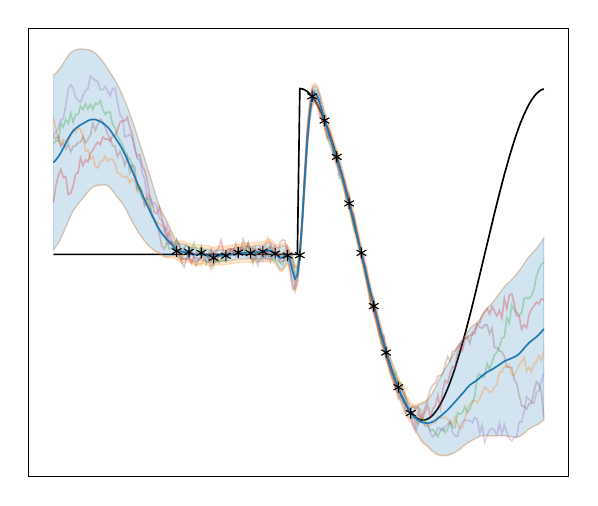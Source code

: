 % This file was created with tikzplotlib v0.10.1.
\begin{tikzpicture}

\definecolor{crimson2143940}{RGB}{214,39,40}
\definecolor{darkgray176}{RGB}{176,176,176}
\definecolor{darkorange25512714}{RGB}{255,127,14}
\definecolor{forestgreen4416044}{RGB}{44,160,44}
\definecolor{lightgray204}{RGB}{204,204,204}
\definecolor{mediumpurple148103189}{RGB}{148,103,189}
\definecolor{sienna1408675}{RGB}{140,86,75}
\definecolor{steelblue31119180}{RGB}{31,119,180}

\begin{axis}[
legend cell align={left},
legend style={
  fill opacity=0.8,
  draw opacity=1,
  text opacity=1,
  at={(0.03,0.03)},
  anchor=south west,
  draw=lightgray204
},
ticks=none,
tick align=outside,
tick pos=left,
%title={Heavi-Cosine},
x grid style={darkgray176},
xmin=-1.1, xmax=1.09,
xtick style={color=black},
y grid style={darkgray176},
ymin=-1.34, ymax=1.364,
ytick style={color=black}
]
\addplot [semithick, black]
table {%
-1 0
-0.01 0
0 1
0.01 0.998
0.02 0.992
0.03 0.982
0.04 0.969
0.05 0.951
0.06 0.93
0.07 0.905
0.08 0.876
0.09 0.844
0.1 0.809
0.11 0.771
0.12 0.729
0.13 0.685
0.15 0.588
0.17 0.482
0.19 0.368
0.21 0.249
0.25 -0
0.29 -0.249
0.31 -0.368
0.33 -0.482
0.35 -0.588
0.37 -0.685
0.38 -0.729
0.39 -0.771
0.4 -0.809
0.41 -0.844
0.42 -0.876
0.43 -0.905
0.44 -0.93
0.45 -0.951
0.46 -0.969
0.47 -0.982
0.48 -0.992
0.49 -0.998
0.5 -1
0.51 -0.998
0.52 -0.992
0.53 -0.982
0.54 -0.969
0.55 -0.951
0.56 -0.93
0.57 -0.905
0.58 -0.876
0.59 -0.844
0.6 -0.809
0.61 -0.771
0.62 -0.729
0.63 -0.685
0.65 -0.588
0.67 -0.482
0.69 -0.368
0.71 -0.249
0.75 0
0.79 0.249
0.81 0.368
0.83 0.482
0.85 0.588
0.87 0.685
0.88 0.729
0.89 0.771
0.9 0.809
0.91 0.844
0.92 0.876
0.93 0.905
0.94 0.93
0.95 0.951
0.96 0.969
0.97 0.982
0.98 0.992
0.99 0.998
};
% \addlegendentry{True Func.}
\path [draw=steelblue31119180, fill=steelblue31119180, opacity=0.2]
(axis cs:-1,1.08)
--(axis cs:-1,0.026)
--(axis cs:-0.99,0.047)
--(axis cs:-0.98,0.069)
--(axis cs:-0.97,0.097)
--(axis cs:-0.96,0.129)
--(axis cs:-0.95,0.164)
--(axis cs:-0.94,0.199)
--(axis cs:-0.93,0.233)
--(axis cs:-0.92,0.262)
--(axis cs:-0.91,0.285)
--(axis cs:-0.9,0.305)
--(axis cs:-0.89,0.323)
--(axis cs:-0.88,0.341)
--(axis cs:-0.87,0.359)
--(axis cs:-0.86,0.378)
--(axis cs:-0.85,0.394)
--(axis cs:-0.84,0.406)
--(axis cs:-0.83,0.413)
--(axis cs:-0.82,0.418)
--(axis cs:-0.81,0.419)
--(axis cs:-0.8,0.419)
--(axis cs:-0.79,0.42)
--(axis cs:-0.78,0.417)
--(axis cs:-0.77,0.404)
--(axis cs:-0.76,0.385)
--(axis cs:-0.75,0.364)
--(axis cs:-0.74,0.344)
--(axis cs:-0.73,0.327)
--(axis cs:-0.72,0.307)
--(axis cs:-0.71,0.283)
--(axis cs:-0.7,0.255)
--(axis cs:-0.69,0.226)
--(axis cs:-0.68,0.198)
--(axis cs:-0.67,0.172)
--(axis cs:-0.66,0.147)
--(axis cs:-0.65,0.124)
--(axis cs:-0.64,0.102)
--(axis cs:-0.63,0.082)
--(axis cs:-0.62,0.064)
--(axis cs:-0.61,0.049)
--(axis cs:-0.6,0.037)
--(axis cs:-0.59,0.026)
--(axis cs:-0.58,0.017)
--(axis cs:-0.57,0.008)
--(axis cs:-0.56,-0.001)
--(axis cs:-0.55,-0.01)
--(axis cs:-0.54,-0.013)
--(axis cs:-0.53,-0.011)
--(axis cs:-0.52,-0.009)
--(axis cs:-0.51,-0.008)
--(axis cs:-0.5,-0.013)
--(axis cs:-0.49,-0.023)
--(axis cs:-0.48,-0.031)
--(axis cs:-0.47,-0.031)
--(axis cs:-0.46,-0.025)
--(axis cs:-0.45,-0.024)
--(axis cs:-0.44,-0.034)
--(axis cs:-0.43,-0.043)
--(axis cs:-0.42,-0.044)
--(axis cs:-0.41,-0.037)
--(axis cs:-0.4,-0.033)
--(axis cs:-0.39,-0.037)
--(axis cs:-0.38,-0.044)
--(axis cs:-0.37,-0.048)
--(axis cs:-0.36,-0.046)
--(axis cs:-0.35,-0.042)
--(axis cs:-0.34,-0.043)
--(axis cs:-0.33,-0.044)
--(axis cs:-0.32,-0.044)
--(axis cs:-0.31,-0.041)
--(axis cs:-0.3,-0.038)
--(axis cs:-0.29,-0.036)
--(axis cs:-0.28,-0.035)
--(axis cs:-0.27,-0.033)
--(axis cs:-0.26,-0.03)
--(axis cs:-0.25,-0.028)
--(axis cs:-0.24,-0.028)
--(axis cs:-0.23,-0.027)
--(axis cs:-0.22,-0.027)
--(axis cs:-0.21,-0.026)
--(axis cs:-0.2,-0.026)
--(axis cs:-0.19,-0.027)
--(axis cs:-0.18,-0.028)
--(axis cs:-0.17,-0.027)
--(axis cs:-0.16,-0.026)
--(axis cs:-0.15,-0.026)
--(axis cs:-0.14,-0.028)
--(axis cs:-0.13,-0.029)
--(axis cs:-0.12,-0.028)
--(axis cs:-0.11,-0.027)
--(axis cs:-0.1,-0.039)
--(axis cs:-0.09,-0.067)
--(axis cs:-0.08,-0.091)
--(axis cs:-0.07,-0.09)
--(axis cs:-0.06,-0.064)
--(axis cs:-0.05,-0.043)
--(axis cs:-0.04,-0.085)
--(axis cs:-0.03,-0.171)
--(axis cs:-0.02,-0.221)
--(axis cs:-0.01,-0.176)
--(axis cs:8.941e-10,-0.039)
--(axis cs:0.01,0.154)
--(axis cs:0.02,0.388)
--(axis cs:0.03,0.616)
--(axis cs:0.04,0.796)
--(axis cs:0.05,0.9)
--(axis cs:0.06,0.929)
--(axis cs:0.07,0.907)
--(axis cs:0.08,0.867)
--(axis cs:0.09,0.822)
--(axis cs:0.1,0.775)
--(axis cs:0.11,0.725)
--(axis cs:0.12,0.676)
--(axis cs:0.13,0.631)
--(axis cs:0.14,0.589)
--(axis cs:0.15,0.544)
--(axis cs:0.16,0.496)
--(axis cs:0.17,0.444)
--(axis cs:0.18,0.39)
--(axis cs:0.19,0.335)
--(axis cs:0.2,0.278)
--(axis cs:0.21,0.219)
--(axis cs:0.22,0.157)
--(axis cs:0.23,0.095)
--(axis cs:0.24,0.033)
--(axis cs:0.25,-0.03)
--(axis cs:0.26,-0.096)
--(axis cs:0.27,-0.161)
--(axis cs:0.28,-0.223)
--(axis cs:0.29,-0.284)
--(axis cs:0.3,-0.344)
--(axis cs:0.31,-0.406)
--(axis cs:0.32,-0.466)
--(axis cs:0.33,-0.52)
--(axis cs:0.34,-0.568)
--(axis cs:0.35,-0.619)
--(axis cs:0.36,-0.674)
--(axis cs:0.37,-0.725)
--(axis cs:0.38,-0.768)
--(axis cs:0.39,-0.802)
--(axis cs:0.4,-0.836)
--(axis cs:0.41,-0.879)
--(axis cs:0.42,-0.922)
--(axis cs:0.43,-0.955)
--(axis cs:0.44,-0.977)
--(axis cs:0.45,-0.996)
--(axis cs:0.46,-1.023)
--(axis cs:0.47,-1.056)
--(axis cs:0.48,-1.087)
--(axis cs:0.49,-1.113)
--(axis cs:0.5,-1.132)
--(axis cs:0.51,-1.145)
--(axis cs:0.52,-1.158)
--(axis cs:0.53,-1.173)
--(axis cs:0.54,-1.187)
--(axis cs:0.55,-1.198)
--(axis cs:0.56,-1.206)
--(axis cs:0.57,-1.211)
--(axis cs:0.58,-1.213)
--(axis cs:0.59,-1.212)
--(axis cs:0.6,-1.21)
--(axis cs:0.61,-1.206)
--(axis cs:0.62,-1.2)
--(axis cs:0.63,-1.193)
--(axis cs:0.64,-1.184)
--(axis cs:0.65,-1.173)
--(axis cs:0.66,-1.16)
--(axis cs:0.67,-1.148)
--(axis cs:0.68,-1.137)
--(axis cs:0.69,-1.128)
--(axis cs:0.7,-1.12)
--(axis cs:0.71,-1.112)
--(axis cs:0.72,-1.104)
--(axis cs:0.73,-1.097)
--(axis cs:0.74,-1.093)
--(axis cs:0.75,-1.092)
--(axis cs:0.76,-1.092)
--(axis cs:0.77,-1.093)
--(axis cs:0.78,-1.094)
--(axis cs:0.79,-1.094)
--(axis cs:0.8,-1.093)
--(axis cs:0.81,-1.093)
--(axis cs:0.82,-1.093)
--(axis cs:0.83,-1.093)
--(axis cs:0.84,-1.095)
--(axis cs:0.85,-1.098)
--(axis cs:0.86,-1.1)
--(axis cs:0.87,-1.102)
--(axis cs:0.88,-1.102)
--(axis cs:0.89,-1.099)
--(axis cs:0.9,-1.09)
--(axis cs:0.91,-1.078)
--(axis cs:0.92,-1.065)
--(axis cs:0.93,-1.053)
--(axis cs:0.94,-1.044)
--(axis cs:0.95,-1.036)
--(axis cs:0.96,-1.029)
--(axis cs:0.97,-1.021)
--(axis cs:0.98,-1.01)
--(axis cs:0.99,-0.996)
--(axis cs:0.99,0.098)
--(axis cs:0.99,0.098)
--(axis cs:0.98,0.074)
--(axis cs:0.97,0.053)
--(axis cs:0.96,0.034)
--(axis cs:0.95,0.018)
--(axis cs:0.94,0.002)
--(axis cs:0.93,-0.014)
--(axis cs:0.92,-0.034)
--(axis cs:0.91,-0.056)
--(axis cs:0.9,-0.079)
--(axis cs:0.89,-0.1)
--(axis cs:0.88,-0.12)
--(axis cs:0.87,-0.136)
--(axis cs:0.86,-0.152)
--(axis cs:0.85,-0.167)
--(axis cs:0.84,-0.18)
--(axis cs:0.83,-0.196)
--(axis cs:0.82,-0.216)
--(axis cs:0.81,-0.237)
--(axis cs:0.8,-0.257)
--(axis cs:0.79,-0.276)
--(axis cs:0.78,-0.295)
--(axis cs:0.77,-0.311)
--(axis cs:0.76,-0.327)
--(axis cs:0.75,-0.347)
--(axis cs:0.74,-0.371)
--(axis cs:0.73,-0.393)
--(axis cs:0.72,-0.411)
--(axis cs:0.71,-0.423)
--(axis cs:0.7,-0.434)
--(axis cs:0.69,-0.449)
--(axis cs:0.68,-0.471)
--(axis cs:0.67,-0.495)
--(axis cs:0.66,-0.518)
--(axis cs:0.65,-0.54)
--(axis cs:0.64,-0.562)
--(axis cs:0.63,-0.586)
--(axis cs:0.62,-0.612)
--(axis cs:0.61,-0.638)
--(axis cs:0.6,-0.665)
--(axis cs:0.59,-0.691)
--(axis cs:0.58,-0.717)
--(axis cs:0.57,-0.745)
--(axis cs:0.56,-0.774)
--(axis cs:0.55,-0.803)
--(axis cs:0.54,-0.831)
--(axis cs:0.53,-0.857)
--(axis cs:0.52,-0.878)
--(axis cs:0.51,-0.89)
--(axis cs:0.5,-0.897)
--(axis cs:0.49,-0.904)
--(axis cs:0.48,-0.912)
--(axis cs:0.47,-0.919)
--(axis cs:0.46,-0.921)
--(axis cs:0.45,-0.914)
--(axis cs:0.44,-0.891)
--(axis cs:0.43,-0.86)
--(axis cs:0.42,-0.83)
--(axis cs:0.41,-0.803)
--(axis cs:0.4,-0.771)
--(axis cs:0.39,-0.729)
--(axis cs:0.38,-0.685)
--(axis cs:0.37,-0.642)
--(axis cs:0.36,-0.601)
--(axis cs:0.35,-0.555)
--(axis cs:0.34,-0.501)
--(axis cs:0.33,-0.443)
--(axis cs:0.32,-0.388)
--(axis cs:0.31,-0.336)
--(axis cs:0.3,-0.28)
--(axis cs:0.29,-0.218)
--(axis cs:0.28,-0.153)
--(axis cs:0.27,-0.09)
--(axis cs:0.26,-0.028)
--(axis cs:0.25,0.035)
--(axis cs:0.24,0.1)
--(axis cs:0.23,0.165)
--(axis cs:0.22,0.227)
--(axis cs:0.21,0.287)
--(axis cs:0.2,0.346)
--(axis cs:0.19,0.406)
--(axis cs:0.18,0.463)
--(axis cs:0.17,0.518)
--(axis cs:0.16,0.569)
--(axis cs:0.15,0.618)
--(axis cs:0.14,0.666)
--(axis cs:0.13,0.712)
--(axis cs:0.12,0.758)
--(axis cs:0.11,0.805)
--(axis cs:0.1,0.857)
--(axis cs:0.09,0.913)
--(axis cs:0.08,0.968)
--(axis cs:0.07,1.008)
--(axis cs:0.06,1.018)
--(axis cs:0.05,0.987)
--(axis cs:0.04,0.903)
--(axis cs:0.03,0.75)
--(axis cs:0.02,0.529)
--(axis cs:0.01,0.27)
--(axis cs:8.941e-10,0.037)
--(axis cs:-0.01,-0.079)
--(axis cs:-0.02,-0.075)
--(axis cs:-0.03,-0.025)
--(axis cs:-0.04,0.012)
--(axis cs:-0.05,0.033)
--(axis cs:-0.06,0.053)
--(axis cs:-0.07,0.052)
--(axis cs:-0.08,0.043)
--(axis cs:-0.09,0.04)
--(axis cs:-0.1,0.048)
--(axis cs:-0.11,0.063)
--(axis cs:-0.12,0.073)
--(axis cs:-0.13,0.072)
--(axis cs:-0.14,0.063)
--(axis cs:-0.15,0.056)
--(axis cs:-0.16,0.054)
--(axis cs:-0.17,0.054)
--(axis cs:-0.18,0.053)
--(axis cs:-0.19,0.05)
--(axis cs:-0.2,0.048)
--(axis cs:-0.21,0.047)
--(axis cs:-0.22,0.047)
--(axis cs:-0.23,0.046)
--(axis cs:-0.24,0.043)
--(axis cs:-0.25,0.039)
--(axis cs:-0.26,0.038)
--(axis cs:-0.27,0.037)
--(axis cs:-0.28,0.034)
--(axis cs:-0.29,0.031)
--(axis cs:-0.3,0.027)
--(axis cs:-0.31,0.027)
--(axis cs:-0.32,0.027)
--(axis cs:-0.33,0.026)
--(axis cs:-0.34,0.023)
--(axis cs:-0.35,0.021)
--(axis cs:-0.36,0.024)
--(axis cs:-0.37,0.03)
--(axis cs:-0.38,0.032)
--(axis cs:-0.39,0.031)
--(axis cs:-0.4,0.031)
--(axis cs:-0.41,0.035)
--(axis cs:-0.42,0.04)
--(axis cs:-0.43,0.041)
--(axis cs:-0.44,0.039)
--(axis cs:-0.45,0.041)
--(axis cs:-0.46,0.051)
--(axis cs:-0.47,0.061)
--(axis cs:-0.48,0.064)
--(axis cs:-0.49,0.062)
--(axis cs:-0.5,0.069)
--(axis cs:-0.51,0.093)
--(axis cs:-0.52,0.128)
--(axis cs:-0.53,0.164)
--(axis cs:-0.54,0.196)
--(axis cs:-0.55,0.225)
--(axis cs:-0.56,0.254)
--(axis cs:-0.57,0.288)
--(axis cs:-0.58,0.332)
--(axis cs:-0.59,0.382)
--(axis cs:-0.6,0.432)
--(axis cs:-0.61,0.481)
--(axis cs:-0.62,0.53)
--(axis cs:-0.63,0.578)
--(axis cs:-0.64,0.623)
--(axis cs:-0.65,0.669)
--(axis cs:-0.66,0.714)
--(axis cs:-0.67,0.761)
--(axis cs:-0.68,0.806)
--(axis cs:-0.69,0.848)
--(axis cs:-0.7,0.888)
--(axis cs:-0.71,0.925)
--(axis cs:-0.72,0.96)
--(axis cs:-0.73,0.992)
--(axis cs:-0.74,1.023)
--(axis cs:-0.75,1.049)
--(axis cs:-0.76,1.073)
--(axis cs:-0.77,1.097)
--(axis cs:-0.78,1.12)
--(axis cs:-0.79,1.143)
--(axis cs:-0.8,1.164)
--(axis cs:-0.81,1.183)
--(axis cs:-0.82,1.199)
--(axis cs:-0.83,1.213)
--(axis cs:-0.84,1.223)
--(axis cs:-0.85,1.23)
--(axis cs:-0.86,1.234)
--(axis cs:-0.87,1.236)
--(axis cs:-0.88,1.238)
--(axis cs:-0.89,1.238)
--(axis cs:-0.9,1.237)
--(axis cs:-0.91,1.233)
--(axis cs:-0.92,1.227)
--(axis cs:-0.93,1.216)
--(axis cs:-0.94,1.198)
--(axis cs:-0.95,1.176)
--(axis cs:-0.96,1.152)
--(axis cs:-0.97,1.128)
--(axis cs:-0.98,1.108)
--(axis cs:-0.99,1.093)
--(axis cs:-1,1.08)
--cycle;
\addlegendimage{area legend, draw=steelblue31119180, fill=steelblue31119180, opacity=0.2}
% \addlegendentry{Epistemic}

\path [draw=darkorange25512714, fill=darkorange25512714, opacity=0.2]
(axis cs:-1,0.024)
--(axis cs:-1,0.026)
--(axis cs:-0.99,0.047)
--(axis cs:-0.98,0.069)
--(axis cs:-0.97,0.097)
--(axis cs:-0.96,0.129)
--(axis cs:-0.95,0.164)
--(axis cs:-0.94,0.199)
--(axis cs:-0.93,0.233)
--(axis cs:-0.92,0.262)
--(axis cs:-0.91,0.285)
--(axis cs:-0.9,0.305)
--(axis cs:-0.89,0.323)
--(axis cs:-0.88,0.341)
--(axis cs:-0.87,0.359)
--(axis cs:-0.86,0.378)
--(axis cs:-0.85,0.394)
--(axis cs:-0.84,0.406)
--(axis cs:-0.83,0.413)
--(axis cs:-0.82,0.418)
--(axis cs:-0.81,0.419)
--(axis cs:-0.8,0.419)
--(axis cs:-0.79,0.42)
--(axis cs:-0.78,0.417)
--(axis cs:-0.77,0.404)
--(axis cs:-0.76,0.385)
--(axis cs:-0.75,0.364)
--(axis cs:-0.74,0.344)
--(axis cs:-0.73,0.327)
--(axis cs:-0.72,0.307)
--(axis cs:-0.71,0.283)
--(axis cs:-0.7,0.255)
--(axis cs:-0.69,0.226)
--(axis cs:-0.68,0.198)
--(axis cs:-0.67,0.172)
--(axis cs:-0.66,0.147)
--(axis cs:-0.65,0.124)
--(axis cs:-0.64,0.102)
--(axis cs:-0.63,0.082)
--(axis cs:-0.62,0.064)
--(axis cs:-0.61,0.049)
--(axis cs:-0.6,0.037)
--(axis cs:-0.59,0.026)
--(axis cs:-0.58,0.017)
--(axis cs:-0.57,0.008)
--(axis cs:-0.56,-0.001)
--(axis cs:-0.55,-0.01)
--(axis cs:-0.54,-0.013)
--(axis cs:-0.53,-0.011)
--(axis cs:-0.52,-0.009)
--(axis cs:-0.51,-0.008)
--(axis cs:-0.5,-0.013)
--(axis cs:-0.49,-0.023)
--(axis cs:-0.48,-0.031)
--(axis cs:-0.47,-0.031)
--(axis cs:-0.46,-0.025)
--(axis cs:-0.45,-0.024)
--(axis cs:-0.44,-0.034)
--(axis cs:-0.43,-0.043)
--(axis cs:-0.42,-0.044)
--(axis cs:-0.41,-0.037)
--(axis cs:-0.4,-0.033)
--(axis cs:-0.39,-0.037)
--(axis cs:-0.38,-0.044)
--(axis cs:-0.37,-0.048)
--(axis cs:-0.36,-0.046)
--(axis cs:-0.35,-0.042)
--(axis cs:-0.34,-0.043)
--(axis cs:-0.33,-0.044)
--(axis cs:-0.32,-0.044)
--(axis cs:-0.31,-0.041)
--(axis cs:-0.3,-0.038)
--(axis cs:-0.29,-0.036)
--(axis cs:-0.28,-0.035)
--(axis cs:-0.27,-0.033)
--(axis cs:-0.26,-0.03)
--(axis cs:-0.25,-0.028)
--(axis cs:-0.24,-0.028)
--(axis cs:-0.23,-0.027)
--(axis cs:-0.22,-0.027)
--(axis cs:-0.21,-0.026)
--(axis cs:-0.2,-0.026)
--(axis cs:-0.19,-0.027)
--(axis cs:-0.18,-0.028)
--(axis cs:-0.17,-0.027)
--(axis cs:-0.16,-0.026)
--(axis cs:-0.15,-0.026)
--(axis cs:-0.14,-0.028)
--(axis cs:-0.13,-0.029)
--(axis cs:-0.12,-0.028)
--(axis cs:-0.11,-0.027)
--(axis cs:-0.1,-0.039)
--(axis cs:-0.09,-0.067)
--(axis cs:-0.08,-0.091)
--(axis cs:-0.07,-0.09)
--(axis cs:-0.06,-0.064)
--(axis cs:-0.05,-0.043)
--(axis cs:-0.04,-0.085)
--(axis cs:-0.03,-0.171)
--(axis cs:-0.02,-0.221)
--(axis cs:-0.01,-0.176)
--(axis cs:8.941e-10,-0.039)
--(axis cs:0.01,0.154)
--(axis cs:0.02,0.388)
--(axis cs:0.03,0.616)
--(axis cs:0.04,0.796)
--(axis cs:0.05,0.9)
--(axis cs:0.06,0.929)
--(axis cs:0.07,0.907)
--(axis cs:0.08,0.867)
--(axis cs:0.09,0.822)
--(axis cs:0.1,0.775)
--(axis cs:0.11,0.725)
--(axis cs:0.12,0.676)
--(axis cs:0.13,0.631)
--(axis cs:0.14,0.589)
--(axis cs:0.15,0.544)
--(axis cs:0.16,0.496)
--(axis cs:0.17,0.444)
--(axis cs:0.18,0.39)
--(axis cs:0.19,0.335)
--(axis cs:0.2,0.278)
--(axis cs:0.21,0.219)
--(axis cs:0.22,0.157)
--(axis cs:0.23,0.095)
--(axis cs:0.24,0.033)
--(axis cs:0.25,-0.03)
--(axis cs:0.26,-0.096)
--(axis cs:0.27,-0.161)
--(axis cs:0.28,-0.223)
--(axis cs:0.29,-0.284)
--(axis cs:0.3,-0.344)
--(axis cs:0.31,-0.406)
--(axis cs:0.32,-0.466)
--(axis cs:0.33,-0.52)
--(axis cs:0.34,-0.568)
--(axis cs:0.35,-0.619)
--(axis cs:0.36,-0.674)
--(axis cs:0.37,-0.725)
--(axis cs:0.38,-0.768)
--(axis cs:0.39,-0.802)
--(axis cs:0.4,-0.836)
--(axis cs:0.41,-0.879)
--(axis cs:0.42,-0.922)
--(axis cs:0.43,-0.955)
--(axis cs:0.44,-0.977)
--(axis cs:0.45,-0.996)
--(axis cs:0.46,-1.023)
--(axis cs:0.47,-1.056)
--(axis cs:0.48,-1.087)
--(axis cs:0.49,-1.113)
--(axis cs:0.5,-1.132)
--(axis cs:0.51,-1.145)
--(axis cs:0.52,-1.158)
--(axis cs:0.53,-1.173)
--(axis cs:0.54,-1.187)
--(axis cs:0.55,-1.198)
--(axis cs:0.56,-1.206)
--(axis cs:0.57,-1.211)
--(axis cs:0.58,-1.213)
--(axis cs:0.59,-1.212)
--(axis cs:0.6,-1.21)
--(axis cs:0.61,-1.206)
--(axis cs:0.62,-1.2)
--(axis cs:0.63,-1.193)
--(axis cs:0.64,-1.184)
--(axis cs:0.65,-1.173)
--(axis cs:0.66,-1.16)
--(axis cs:0.67,-1.148)
--(axis cs:0.68,-1.137)
--(axis cs:0.69,-1.128)
--(axis cs:0.7,-1.12)
--(axis cs:0.71,-1.112)
--(axis cs:0.72,-1.104)
--(axis cs:0.73,-1.097)
--(axis cs:0.74,-1.093)
--(axis cs:0.75,-1.092)
--(axis cs:0.76,-1.092)
--(axis cs:0.77,-1.093)
--(axis cs:0.78,-1.094)
--(axis cs:0.79,-1.094)
--(axis cs:0.8,-1.093)
--(axis cs:0.81,-1.093)
--(axis cs:0.82,-1.093)
--(axis cs:0.83,-1.093)
--(axis cs:0.84,-1.095)
--(axis cs:0.85,-1.098)
--(axis cs:0.86,-1.1)
--(axis cs:0.87,-1.102)
--(axis cs:0.88,-1.102)
--(axis cs:0.89,-1.099)
--(axis cs:0.9,-1.09)
--(axis cs:0.91,-1.078)
--(axis cs:0.92,-1.065)
--(axis cs:0.93,-1.053)
--(axis cs:0.94,-1.044)
--(axis cs:0.95,-1.036)
--(axis cs:0.96,-1.029)
--(axis cs:0.97,-1.021)
--(axis cs:0.98,-1.01)
--(axis cs:0.99,-0.996)
--(axis cs:0.99,-0.998)
--(axis cs:0.99,-0.998)
--(axis cs:0.98,-1.012)
--(axis cs:0.97,-1.023)
--(axis cs:0.96,-1.031)
--(axis cs:0.95,-1.038)
--(axis cs:0.94,-1.046)
--(axis cs:0.93,-1.055)
--(axis cs:0.92,-1.067)
--(axis cs:0.91,-1.08)
--(axis cs:0.9,-1.092)
--(axis cs:0.89,-1.101)
--(axis cs:0.88,-1.104)
--(axis cs:0.87,-1.104)
--(axis cs:0.86,-1.102)
--(axis cs:0.85,-1.1)
--(axis cs:0.84,-1.098)
--(axis cs:0.83,-1.095)
--(axis cs:0.82,-1.095)
--(axis cs:0.81,-1.095)
--(axis cs:0.8,-1.095)
--(axis cs:0.79,-1.096)
--(axis cs:0.78,-1.097)
--(axis cs:0.77,-1.096)
--(axis cs:0.76,-1.095)
--(axis cs:0.75,-1.095)
--(axis cs:0.74,-1.096)
--(axis cs:0.73,-1.099)
--(axis cs:0.72,-1.106)
--(axis cs:0.71,-1.115)
--(axis cs:0.7,-1.123)
--(axis cs:0.69,-1.131)
--(axis cs:0.68,-1.14)
--(axis cs:0.67,-1.151)
--(axis cs:0.66,-1.163)
--(axis cs:0.65,-1.176)
--(axis cs:0.64,-1.187)
--(axis cs:0.63,-1.196)
--(axis cs:0.62,-1.204)
--(axis cs:0.61,-1.21)
--(axis cs:0.6,-1.214)
--(axis cs:0.59,-1.216)
--(axis cs:0.58,-1.217)
--(axis cs:0.57,-1.215)
--(axis cs:0.56,-1.211)
--(axis cs:0.55,-1.203)
--(axis cs:0.54,-1.193)
--(axis cs:0.53,-1.179)
--(axis cs:0.52,-1.165)
--(axis cs:0.51,-1.152)
--(axis cs:0.5,-1.14)
--(axis cs:0.49,-1.123)
--(axis cs:0.48,-1.098)
--(axis cs:0.47,-1.069)
--(axis cs:0.46,-1.04)
--(axis cs:0.45,-1.016)
--(axis cs:0.44,-0.996)
--(axis cs:0.43,-0.973)
--(axis cs:0.42,-0.94)
--(axis cs:0.41,-0.899)
--(axis cs:0.4,-0.859)
--(axis cs:0.39,-0.824)
--(axis cs:0.38,-0.788)
--(axis cs:0.37,-0.745)
--(axis cs:0.36,-0.695)
--(axis cs:0.35,-0.642)
--(axis cs:0.34,-0.591)
--(axis cs:0.33,-0.54)
--(axis cs:0.32,-0.487)
--(axis cs:0.31,-0.428)
--(axis cs:0.3,-0.367)
--(axis cs:0.29,-0.307)
--(axis cs:0.28,-0.245)
--(axis cs:0.27,-0.182)
--(axis cs:0.26,-0.118)
--(axis cs:0.25,-0.053)
--(axis cs:0.24,0.011)
--(axis cs:0.23,0.073)
--(axis cs:0.22,0.135)
--(axis cs:0.21,0.197)
--(axis cs:0.2,0.256)
--(axis cs:0.19,0.313)
--(axis cs:0.18,0.369)
--(axis cs:0.17,0.423)
--(axis cs:0.16,0.475)
--(axis cs:0.15,0.523)
--(axis cs:0.14,0.568)
--(axis cs:0.13,0.611)
--(axis cs:0.12,0.656)
--(axis cs:0.11,0.705)
--(axis cs:0.1,0.755)
--(axis cs:0.09,0.803)
--(axis cs:0.08,0.85)
--(axis cs:0.07,0.89)
--(axis cs:0.06,0.91)
--(axis cs:0.05,0.881)
--(axis cs:0.04,0.78)
--(axis cs:0.03,0.603)
--(axis cs:0.02,0.374)
--(axis cs:0.01,0.138)
--(axis cs:8.941e-10,-0.06)
--(axis cs:-0.01,-0.193)
--(axis cs:-0.02,-0.234)
--(axis cs:-0.03,-0.183)
--(axis cs:-0.04,-0.102)
--(axis cs:-0.05,-0.064)
--(axis cs:-0.06,-0.079)
--(axis cs:-0.07,-0.103)
--(axis cs:-0.08,-0.105)
--(axis cs:-0.09,-0.083)
--(axis cs:-0.1,-0.058)
--(axis cs:-0.11,-0.045)
--(axis cs:-0.12,-0.045)
--(axis cs:-0.13,-0.046)
--(axis cs:-0.14,-0.046)
--(axis cs:-0.15,-0.045)
--(axis cs:-0.16,-0.046)
--(axis cs:-0.17,-0.047)
--(axis cs:-0.18,-0.048)
--(axis cs:-0.19,-0.048)
--(axis cs:-0.2,-0.048)
--(axis cs:-0.21,-0.048)
--(axis cs:-0.22,-0.048)
--(axis cs:-0.23,-0.049)
--(axis cs:-0.24,-0.05)
--(axis cs:-0.25,-0.051)
--(axis cs:-0.26,-0.052)
--(axis cs:-0.27,-0.055)
--(axis cs:-0.28,-0.057)
--(axis cs:-0.29,-0.059)
--(axis cs:-0.3,-0.061)
--(axis cs:-0.31,-0.064)
--(axis cs:-0.32,-0.065)
--(axis cs:-0.33,-0.066)
--(axis cs:-0.34,-0.065)
--(axis cs:-0.35,-0.066)
--(axis cs:-0.36,-0.068)
--(axis cs:-0.37,-0.069)
--(axis cs:-0.38,-0.065)
--(axis cs:-0.39,-0.059)
--(axis cs:-0.4,-0.056)
--(axis cs:-0.41,-0.059)
--(axis cs:-0.42,-0.063)
--(axis cs:-0.43,-0.062)
--(axis cs:-0.44,-0.055)
--(axis cs:-0.45,-0.047)
--(axis cs:-0.46,-0.046)
--(axis cs:-0.47,-0.049)
--(axis cs:-0.48,-0.049)
--(axis cs:-0.49,-0.043)
--(axis cs:-0.5,-0.033)
--(axis cs:-0.51,-0.025)
--(axis cs:-0.52,-0.022)
--(axis cs:-0.53,-0.022)
--(axis cs:-0.54,-0.022)
--(axis cs:-0.55,-0.018)
--(axis cs:-0.56,-0.009)
--(axis cs:-0.57,0.001)
--(axis cs:-0.58,0.01)
--(axis cs:-0.59,0.02)
--(axis cs:-0.6,0.032)
--(axis cs:-0.61,0.045)
--(axis cs:-0.62,0.059)
--(axis cs:-0.63,0.078)
--(axis cs:-0.64,0.098)
--(axis cs:-0.65,0.12)
--(axis cs:-0.66,0.143)
--(axis cs:-0.67,0.168)
--(axis cs:-0.68,0.195)
--(axis cs:-0.69,0.223)
--(axis cs:-0.7,0.252)
--(axis cs:-0.71,0.28)
--(axis cs:-0.72,0.304)
--(axis cs:-0.73,0.324)
--(axis cs:-0.74,0.341)
--(axis cs:-0.75,0.361)
--(axis cs:-0.76,0.382)
--(axis cs:-0.77,0.401)
--(axis cs:-0.78,0.414)
--(axis cs:-0.79,0.418)
--(axis cs:-0.8,0.416)
--(axis cs:-0.81,0.416)
--(axis cs:-0.82,0.415)
--(axis cs:-0.83,0.411)
--(axis cs:-0.84,0.403)
--(axis cs:-0.85,0.392)
--(axis cs:-0.86,0.375)
--(axis cs:-0.87,0.357)
--(axis cs:-0.88,0.339)
--(axis cs:-0.89,0.321)
--(axis cs:-0.9,0.303)
--(axis cs:-0.91,0.283)
--(axis cs:-0.92,0.259)
--(axis cs:-0.93,0.231)
--(axis cs:-0.94,0.197)
--(axis cs:-0.95,0.162)
--(axis cs:-0.96,0.127)
--(axis cs:-0.97,0.095)
--(axis cs:-0.98,0.068)
--(axis cs:-0.99,0.045)
--(axis cs:-1,0.024)
--cycle;
\addlegendimage{area legend, draw=darkorange25512714, fill=darkorange25512714, opacity=0.2}
% \addlegendentry{Aleatoric}

\path [draw=darkorange25512714, fill=darkorange25512714, opacity=0.2]
(axis cs:-1,1.082)
--(axis cs:-1,1.08)
--(axis cs:-0.99,1.093)
--(axis cs:-0.98,1.108)
--(axis cs:-0.97,1.128)
--(axis cs:-0.96,1.152)
--(axis cs:-0.95,1.176)
--(axis cs:-0.94,1.198)
--(axis cs:-0.93,1.216)
--(axis cs:-0.92,1.227)
--(axis cs:-0.91,1.233)
--(axis cs:-0.9,1.237)
--(axis cs:-0.89,1.238)
--(axis cs:-0.88,1.238)
--(axis cs:-0.87,1.236)
--(axis cs:-0.86,1.234)
--(axis cs:-0.85,1.23)
--(axis cs:-0.84,1.223)
--(axis cs:-0.83,1.213)
--(axis cs:-0.82,1.199)
--(axis cs:-0.81,1.183)
--(axis cs:-0.8,1.164)
--(axis cs:-0.79,1.143)
--(axis cs:-0.78,1.12)
--(axis cs:-0.77,1.097)
--(axis cs:-0.76,1.073)
--(axis cs:-0.75,1.049)
--(axis cs:-0.74,1.023)
--(axis cs:-0.73,0.992)
--(axis cs:-0.72,0.96)
--(axis cs:-0.71,0.925)
--(axis cs:-0.7,0.888)
--(axis cs:-0.69,0.848)
--(axis cs:-0.68,0.806)
--(axis cs:-0.67,0.761)
--(axis cs:-0.66,0.714)
--(axis cs:-0.65,0.669)
--(axis cs:-0.64,0.623)
--(axis cs:-0.63,0.578)
--(axis cs:-0.62,0.53)
--(axis cs:-0.61,0.481)
--(axis cs:-0.6,0.432)
--(axis cs:-0.59,0.382)
--(axis cs:-0.58,0.332)
--(axis cs:-0.57,0.288)
--(axis cs:-0.56,0.254)
--(axis cs:-0.55,0.225)
--(axis cs:-0.54,0.196)
--(axis cs:-0.53,0.164)
--(axis cs:-0.52,0.128)
--(axis cs:-0.51,0.093)
--(axis cs:-0.5,0.069)
--(axis cs:-0.49,0.062)
--(axis cs:-0.48,0.064)
--(axis cs:-0.47,0.061)
--(axis cs:-0.46,0.051)
--(axis cs:-0.45,0.041)
--(axis cs:-0.44,0.039)
--(axis cs:-0.43,0.041)
--(axis cs:-0.42,0.04)
--(axis cs:-0.41,0.035)
--(axis cs:-0.4,0.031)
--(axis cs:-0.39,0.031)
--(axis cs:-0.38,0.032)
--(axis cs:-0.37,0.03)
--(axis cs:-0.36,0.024)
--(axis cs:-0.35,0.021)
--(axis cs:-0.34,0.023)
--(axis cs:-0.33,0.026)
--(axis cs:-0.32,0.027)
--(axis cs:-0.31,0.027)
--(axis cs:-0.3,0.027)
--(axis cs:-0.29,0.031)
--(axis cs:-0.28,0.034)
--(axis cs:-0.27,0.037)
--(axis cs:-0.26,0.038)
--(axis cs:-0.25,0.039)
--(axis cs:-0.24,0.043)
--(axis cs:-0.23,0.046)
--(axis cs:-0.22,0.047)
--(axis cs:-0.21,0.047)
--(axis cs:-0.2,0.048)
--(axis cs:-0.19,0.05)
--(axis cs:-0.18,0.053)
--(axis cs:-0.17,0.054)
--(axis cs:-0.16,0.054)
--(axis cs:-0.15,0.056)
--(axis cs:-0.14,0.063)
--(axis cs:-0.13,0.072)
--(axis cs:-0.12,0.073)
--(axis cs:-0.11,0.063)
--(axis cs:-0.1,0.048)
--(axis cs:-0.09,0.04)
--(axis cs:-0.08,0.043)
--(axis cs:-0.07,0.052)
--(axis cs:-0.06,0.053)
--(axis cs:-0.05,0.033)
--(axis cs:-0.04,0.012)
--(axis cs:-0.03,-0.025)
--(axis cs:-0.02,-0.075)
--(axis cs:-0.01,-0.079)
--(axis cs:8.941e-10,0.037)
--(axis cs:0.01,0.27)
--(axis cs:0.02,0.529)
--(axis cs:0.03,0.75)
--(axis cs:0.04,0.903)
--(axis cs:0.05,0.987)
--(axis cs:0.06,1.018)
--(axis cs:0.07,1.008)
--(axis cs:0.08,0.968)
--(axis cs:0.09,0.913)
--(axis cs:0.1,0.857)
--(axis cs:0.11,0.805)
--(axis cs:0.12,0.758)
--(axis cs:0.13,0.712)
--(axis cs:0.14,0.666)
--(axis cs:0.15,0.618)
--(axis cs:0.16,0.569)
--(axis cs:0.17,0.518)
--(axis cs:0.18,0.463)
--(axis cs:0.19,0.406)
--(axis cs:0.2,0.346)
--(axis cs:0.21,0.287)
--(axis cs:0.22,0.227)
--(axis cs:0.23,0.165)
--(axis cs:0.24,0.1)
--(axis cs:0.25,0.035)
--(axis cs:0.26,-0.028)
--(axis cs:0.27,-0.09)
--(axis cs:0.28,-0.153)
--(axis cs:0.29,-0.218)
--(axis cs:0.3,-0.28)
--(axis cs:0.31,-0.336)
--(axis cs:0.32,-0.388)
--(axis cs:0.33,-0.443)
--(axis cs:0.34,-0.501)
--(axis cs:0.35,-0.555)
--(axis cs:0.36,-0.601)
--(axis cs:0.37,-0.642)
--(axis cs:0.38,-0.685)
--(axis cs:0.39,-0.729)
--(axis cs:0.4,-0.771)
--(axis cs:0.41,-0.803)
--(axis cs:0.42,-0.83)
--(axis cs:0.43,-0.86)
--(axis cs:0.44,-0.891)
--(axis cs:0.45,-0.914)
--(axis cs:0.46,-0.921)
--(axis cs:0.47,-0.919)
--(axis cs:0.48,-0.912)
--(axis cs:0.49,-0.904)
--(axis cs:0.5,-0.897)
--(axis cs:0.51,-0.89)
--(axis cs:0.52,-0.878)
--(axis cs:0.53,-0.857)
--(axis cs:0.54,-0.831)
--(axis cs:0.55,-0.803)
--(axis cs:0.56,-0.774)
--(axis cs:0.57,-0.745)
--(axis cs:0.58,-0.717)
--(axis cs:0.59,-0.691)
--(axis cs:0.6,-0.665)
--(axis cs:0.61,-0.638)
--(axis cs:0.62,-0.612)
--(axis cs:0.63,-0.586)
--(axis cs:0.64,-0.562)
--(axis cs:0.65,-0.54)
--(axis cs:0.66,-0.518)
--(axis cs:0.67,-0.495)
--(axis cs:0.68,-0.471)
--(axis cs:0.69,-0.449)
--(axis cs:0.7,-0.434)
--(axis cs:0.71,-0.423)
--(axis cs:0.72,-0.411)
--(axis cs:0.73,-0.393)
--(axis cs:0.74,-0.371)
--(axis cs:0.75,-0.347)
--(axis cs:0.76,-0.327)
--(axis cs:0.77,-0.311)
--(axis cs:0.78,-0.295)
--(axis cs:0.79,-0.276)
--(axis cs:0.8,-0.257)
--(axis cs:0.81,-0.237)
--(axis cs:0.82,-0.216)
--(axis cs:0.83,-0.196)
--(axis cs:0.84,-0.18)
--(axis cs:0.85,-0.167)
--(axis cs:0.86,-0.152)
--(axis cs:0.87,-0.136)
--(axis cs:0.88,-0.12)
--(axis cs:0.89,-0.1)
--(axis cs:0.9,-0.079)
--(axis cs:0.91,-0.056)
--(axis cs:0.92,-0.034)
--(axis cs:0.93,-0.014)
--(axis cs:0.94,0.002)
--(axis cs:0.95,0.018)
--(axis cs:0.96,0.034)
--(axis cs:0.97,0.053)
--(axis cs:0.98,0.074)
--(axis cs:0.99,0.098)
--(axis cs:0.99,0.1)
--(axis cs:0.99,0.1)
--(axis cs:0.98,0.076)
--(axis cs:0.97,0.054)
--(axis cs:0.96,0.036)
--(axis cs:0.95,0.019)
--(axis cs:0.94,0.004)
--(axis cs:0.93,-0.012)
--(axis cs:0.92,-0.032)
--(axis cs:0.91,-0.054)
--(axis cs:0.9,-0.077)
--(axis cs:0.89,-0.098)
--(axis cs:0.88,-0.117)
--(axis cs:0.87,-0.134)
--(axis cs:0.86,-0.15)
--(axis cs:0.85,-0.164)
--(axis cs:0.84,-0.178)
--(axis cs:0.83,-0.194)
--(axis cs:0.82,-0.213)
--(axis cs:0.81,-0.234)
--(axis cs:0.8,-0.254)
--(axis cs:0.79,-0.274)
--(axis cs:0.78,-0.292)
--(axis cs:0.77,-0.309)
--(axis cs:0.76,-0.325)
--(axis cs:0.75,-0.345)
--(axis cs:0.74,-0.368)
--(axis cs:0.73,-0.391)
--(axis cs:0.72,-0.408)
--(axis cs:0.71,-0.42)
--(axis cs:0.7,-0.431)
--(axis cs:0.69,-0.446)
--(axis cs:0.68,-0.468)
--(axis cs:0.67,-0.492)
--(axis cs:0.66,-0.515)
--(axis cs:0.65,-0.537)
--(axis cs:0.64,-0.559)
--(axis cs:0.63,-0.583)
--(axis cs:0.62,-0.608)
--(axis cs:0.61,-0.635)
--(axis cs:0.6,-0.661)
--(axis cs:0.59,-0.687)
--(axis cs:0.58,-0.713)
--(axis cs:0.57,-0.74)
--(axis cs:0.56,-0.77)
--(axis cs:0.55,-0.798)
--(axis cs:0.54,-0.826)
--(axis cs:0.53,-0.851)
--(axis cs:0.52,-0.871)
--(axis cs:0.51,-0.882)
--(axis cs:0.5,-0.888)
--(axis cs:0.49,-0.895)
--(axis cs:0.48,-0.901)
--(axis cs:0.47,-0.905)
--(axis cs:0.46,-0.904)
--(axis cs:0.45,-0.894)
--(axis cs:0.44,-0.872)
--(axis cs:0.43,-0.842)
--(axis cs:0.42,-0.811)
--(axis cs:0.41,-0.782)
--(axis cs:0.4,-0.748)
--(axis cs:0.39,-0.708)
--(axis cs:0.38,-0.665)
--(axis cs:0.37,-0.622)
--(axis cs:0.36,-0.579)
--(axis cs:0.35,-0.532)
--(axis cs:0.34,-0.479)
--(axis cs:0.33,-0.423)
--(axis cs:0.32,-0.367)
--(axis cs:0.31,-0.314)
--(axis cs:0.3,-0.257)
--(axis cs:0.29,-0.195)
--(axis cs:0.28,-0.131)
--(axis cs:0.27,-0.068)
--(axis cs:0.26,-0.005)
--(axis cs:0.25,0.058)
--(axis cs:0.24,0.123)
--(axis cs:0.23,0.187)
--(axis cs:0.22,0.249)
--(axis cs:0.21,0.309)
--(axis cs:0.2,0.369)
--(axis cs:0.19,0.427)
--(axis cs:0.18,0.485)
--(axis cs:0.17,0.539)
--(axis cs:0.16,0.591)
--(axis cs:0.15,0.64)
--(axis cs:0.14,0.687)
--(axis cs:0.13,0.732)
--(axis cs:0.12,0.778)
--(axis cs:0.11,0.826)
--(axis cs:0.1,0.876)
--(axis cs:0.09,0.931)
--(axis cs:0.08,0.985)
--(axis cs:0.07,1.025)
--(axis cs:0.06,1.037)
--(axis cs:0.05,1.006)
--(axis cs:0.04,0.92)
--(axis cs:0.03,0.764)
--(axis cs:0.02,0.542)
--(axis cs:0.01,0.286)
--(axis cs:8.941e-10,0.058)
--(axis cs:-0.01,-0.061)
--(axis cs:-0.02,-0.062)
--(axis cs:-0.03,-0.012)
--(axis cs:-0.04,0.029)
--(axis cs:-0.05,0.054)
--(axis cs:-0.06,0.068)
--(axis cs:-0.07,0.065)
--(axis cs:-0.08,0.057)
--(axis cs:-0.09,0.057)
--(axis cs:-0.1,0.067)
--(axis cs:-0.11,0.081)
--(axis cs:-0.12,0.09)
--(axis cs:-0.13,0.089)
--(axis cs:-0.14,0.082)
--(axis cs:-0.15,0.076)
--(axis cs:-0.16,0.075)
--(axis cs:-0.17,0.074)
--(axis cs:-0.18,0.073)
--(axis cs:-0.19,0.071)
--(axis cs:-0.2,0.069)
--(axis cs:-0.21,0.069)
--(axis cs:-0.22,0.069)
--(axis cs:-0.23,0.067)
--(axis cs:-0.24,0.064)
--(axis cs:-0.25,0.062)
--(axis cs:-0.26,0.06)
--(axis cs:-0.27,0.059)
--(axis cs:-0.28,0.056)
--(axis cs:-0.29,0.053)
--(axis cs:-0.3,0.05)
--(axis cs:-0.31,0.049)
--(axis cs:-0.32,0.049)
--(axis cs:-0.33,0.048)
--(axis cs:-0.34,0.046)
--(axis cs:-0.35,0.044)
--(axis cs:-0.36,0.046)
--(axis cs:-0.37,0.051)
--(axis cs:-0.38,0.053)
--(axis cs:-0.39,0.053)
--(axis cs:-0.4,0.054)
--(axis cs:-0.41,0.057)
--(axis cs:-0.42,0.06)
--(axis cs:-0.43,0.06)
--(axis cs:-0.44,0.061)
--(axis cs:-0.45,0.064)
--(axis cs:-0.46,0.072)
--(axis cs:-0.47,0.08)
--(axis cs:-0.48,0.082)
--(axis cs:-0.49,0.081)
--(axis cs:-0.5,0.089)
--(axis cs:-0.51,0.11)
--(axis cs:-0.52,0.142)
--(axis cs:-0.53,0.175)
--(axis cs:-0.54,0.205)
--(axis cs:-0.55,0.233)
--(axis cs:-0.56,0.261)
--(axis cs:-0.57,0.296)
--(axis cs:-0.58,0.338)
--(axis cs:-0.59,0.387)
--(axis cs:-0.6,0.437)
--(axis cs:-0.61,0.486)
--(axis cs:-0.62,0.534)
--(axis cs:-0.63,0.582)
--(axis cs:-0.64,0.627)
--(axis cs:-0.65,0.672)
--(axis cs:-0.66,0.718)
--(axis cs:-0.67,0.764)
--(axis cs:-0.68,0.809)
--(axis cs:-0.69,0.851)
--(axis cs:-0.7,0.891)
--(axis cs:-0.71,0.928)
--(axis cs:-0.72,0.963)
--(axis cs:-0.73,0.995)
--(axis cs:-0.74,1.026)
--(axis cs:-0.75,1.052)
--(axis cs:-0.76,1.076)
--(axis cs:-0.77,1.1)
--(axis cs:-0.78,1.123)
--(axis cs:-0.79,1.145)
--(axis cs:-0.8,1.167)
--(axis cs:-0.81,1.186)
--(axis cs:-0.82,1.202)
--(axis cs:-0.83,1.215)
--(axis cs:-0.84,1.226)
--(axis cs:-0.85,1.232)
--(axis cs:-0.86,1.236)
--(axis cs:-0.87,1.238)
--(axis cs:-0.88,1.24)
--(axis cs:-0.89,1.241)
--(axis cs:-0.9,1.239)
--(axis cs:-0.91,1.236)
--(axis cs:-0.92,1.229)
--(axis cs:-0.93,1.218)
--(axis cs:-0.94,1.2)
--(axis cs:-0.95,1.178)
--(axis cs:-0.96,1.154)
--(axis cs:-0.97,1.13)
--(axis cs:-0.98,1.11)
--(axis cs:-0.99,1.095)
--(axis cs:-1,1.082)
--cycle;

\addplot [draw=black, fill=black, mark=asterisk, only marks]
table{%
x  y
-0.5 0.019
-0.45 0.015
-0.4 0.009
-0.35 -0.021
-0.3 -0.008
-0.25 0.011
-0.2 0.008
-0.15 0.017
-0.1 0.004
-0.05 -0.007
-1.49e-09 -0.005
0.05 0.953
0.1 0.807
0.15 0.588
0.2 0.307
0.25 0.009
0.3 -0.312
0.35 -0.592
0.4 -0.801
0.45 -0.957
};
% \addlegendentry{Observed Data}
\addplot [semithick, darkorange25512714, opacity=0.3, forget plot]
table {%
-1 0.827
-0.99 0.749
-0.98 0.698
-0.97 0.658
-0.96 0.695
-0.95 0.683
-0.94 0.683
-0.92 0.752
-0.91 0.734
-0.9 0.768
-0.89 0.75
-0.88 0.715
-0.87 0.624
-0.86 0.629
-0.85 0.574
-0.84 0.59
-0.83 0.531
-0.82 0.521
-0.81 0.558
-0.8 0.563
-0.79 0.594
-0.78 0.563
-0.77 0.573
-0.76 0.574
-0.75 0.549
-0.74 0.491
-0.73 0.486
-0.72 0.47
-0.71 0.464
-0.7 0.471
-0.69 0.43
-0.68 0.454
-0.67 0.44
-0.66 0.377
-0.65 0.41
-0.64 0.378
-0.63 0.306
-0.62 0.355
-0.61 0.288
-0.6 0.227
-0.59 0.207
-0.58 0.192
-0.57 0.184
-0.56 0.173
-0.55 0.163
-0.54 0.126
-0.53 0.062
-0.52 0.072
-0.51 0.071
-0.5 0.045
-0.49 -0.02
-0.48 -0.046
-0.47 0.016
-0.46 0.011
-0.45 -0.003
-0.44 -0.046
-0.43 -0.052
-0.42 -0.071
-0.41 -0.056
-0.4 -0.067
-0.39 -0.032
-0.38 -0.044
-0.37 -0.043
-0.36 -0.091
-0.34 -0.009
-0.33 -0.037
-0.32 -0.035
-0.31 -0.012
-0.3 -0.009
-0.29 0.0
-0.28 0.029
-0.27 -0.005
-0.26 0.013
-0.25 0.054
-0.24 0.027
-0.23 0.06
-0.22 0.03
-0.21 0.004
-0.2 0.033
-0.19 0.042
-0.18 0.007
-0.17 0.006
-0.16 0.02
-0.15 0.037
-0.14 0.058
-0.13 0.102
-0.11 0.032
-0.1 0.026
-0.09 0.013
-0.08 -0.011
-0.07 -0.002
-0.06 0.026
-0.05 -0.007
-0.04 -0.044
-0.03 -0.074
-0.02 -0.07
-0.01 -0.08
0 0.021
0.01 0.223
0.03 0.704
0.04 0.872
0.05 0.941
0.06 0.97
0.07 0.914
0.08 0.888
0.09 0.826
0.1 0.802
0.11 0.768
0.12 0.752
0.13 0.68
0.14 0.62
0.15 0.624
0.16 0.533
0.17 0.47
0.18 0.424
0.19 0.314
0.2 0.272
0.21 0.237
0.22 0.172
0.23 0.127
0.24 0.053
0.25 -0.001
0.26 -0.085
0.27 -0.153
0.28 -0.258
0.29 -0.31
0.3 -0.338
0.31 -0.409
0.32 -0.476
0.33 -0.512
0.34 -0.561
0.37 -0.691
0.38 -0.71
0.39 -0.771
0.4 -0.75
0.41 -0.787
0.42 -0.794
0.43 -0.871
0.44 -0.911
0.45 -0.978
0.46 -0.96
0.47 -0.916
0.48 -0.928
0.49 -0.933
0.5 -0.994
0.51 -1.029
0.52 -1.024
0.53 -1.028
0.54 -1.017
0.55 -1.015
0.56 -0.975
0.57 -0.985
0.58 -0.987
0.59 -0.98
0.6 -0.993
0.61 -1.017
0.62 -1.027
0.63 -0.979
0.64 -1.022
0.65 -1.05
0.66 -1.041
0.67 -0.988
0.68 -0.931
0.69 -0.903
0.7 -0.886
0.71 -0.882
0.72 -0.893
0.73 -0.871
0.75 -0.799
0.76 -0.814
0.77 -0.831
0.78 -0.828
0.79 -0.799
0.8 -0.786
0.81 -0.708
0.82 -0.71
0.83 -0.675
0.84 -0.68
0.85 -0.665
0.86 -0.724
0.87 -0.729
0.88 -0.702
0.89 -0.668
0.9 -0.646
0.91 -0.621
0.92 -0.706
0.93 -0.68
0.94 -0.707
0.95 -0.664
0.96 -0.649
0.97 -0.611
0.98 -0.641
0.99 -0.582
};
\addplot [semithick, forestgreen4416044, opacity=0.3, forget plot]
table {%
-1 0.665
-0.99 0.685
-0.98 0.683
-0.97 0.792
-0.96 0.766
-0.95 0.814
-0.94 0.787
-0.93 0.851
-0.92 0.796
-0.91 0.844
-0.9 0.843
-0.89 0.894
-0.88 0.873
-0.87 0.909
-0.86 0.875
-0.85 0.905
-0.84 0.874
-0.83 0.912
-0.82 0.905
-0.81 0.926
-0.8 0.876
-0.79 0.844
-0.78 0.859
-0.77 0.856
-0.76 0.784
-0.75 0.765
-0.74 0.715
-0.72 0.663
-0.7 0.586
-0.69 0.576
-0.68 0.543
-0.67 0.479
-0.66 0.411
-0.65 0.376
-0.64 0.335
-0.63 0.337
-0.62 0.33
-0.61 0.335
-0.6 0.236
-0.59 0.217
-0.58 0.168
-0.57 0.153
-0.56 0.128
-0.55 0.114
-0.54 0.079
-0.53 0.033
-0.52 0.04
-0.51 0.025
-0.5 0.091
-0.49 0.058
-0.48 0.005
-0.47 0.035
-0.46 0.057
-0.44 0.024
-0.43 0.07
-0.42 0.009
-0.41 0.01
-0.4 0.052
-0.39 0.009
-0.38 -0.059
-0.37 -0.042
-0.36 0.025
-0.35 -0.069
-0.34 -0.03
-0.33 -0.053
-0.32 -0.034
-0.31 -0.031
-0.3 -0.045
-0.29 -0.0
-0.28 -0.008
-0.27 0.014
-0.26 0.011
-0.25 -0.002
-0.24 0.005
-0.23 0.036
-0.22 0.008
-0.21 0.068
-0.2 -0.018
-0.19 -0.053
-0.18 0.031
-0.17 -0.043
-0.16 -0.04
-0.15 0.014
-0.14 -0.011
-0.13 0.042
-0.12 0.041
-0.11 -0.037
-0.1 -0.037
-0.09 -0.035
-0.07 -0.062
-0.06 -0.005
-0.05 -0.023
-0.04 1.037e-05
-0.03 -0.01
-0.02 -0.126
-0.01 -0.085
0 0.027
0.01 0.221
0.02 0.483
0.03 0.717
0.04 0.859
0.05 0.989
0.06 0.981
0.07 0.939
0.08 0.906
0.09 0.869
0.1 0.767
0.11 0.731
0.12 0.681
0.13 0.658
0.14 0.585
0.15 0.598
0.16 0.459
0.17 0.47
0.18 0.405
0.19 0.347
0.2 0.307
0.21 0.229
0.22 0.146
0.23 0.127
0.24 0.048
0.25 -0.008
0.26 -0.06
0.27 -0.148
0.28 -0.216
0.29 -0.321
0.3 -0.33
0.31 -0.363
0.32 -0.442
0.33 -0.542
0.34 -0.555
0.36 -0.667
0.37 -0.684
0.38 -0.745
0.39 -0.715
0.4 -0.788
0.41 -0.774
0.42 -0.835
0.43 -0.865
0.44 -0.921
0.45 -0.969
0.46 -0.992
0.47 -0.979
0.48 -1.023
0.49 -0.989
0.5 -0.986
0.51 -1.009
0.52 -1.033
0.53 -1.064
0.54 -1.057
0.55 -1.077
0.56 -1.101
0.57 -1.062
0.58 -1.046
0.59 -1.076
0.6 -1.053
0.61 -1.006
0.62 -1.045
0.63 -1.044
0.64 -0.954
0.65 -0.964
0.66 -0.954
0.67 -0.918
0.68 -0.954
0.69 -0.932
0.71 -0.853
0.72 -0.737
0.73 -0.722
0.74 -0.742
0.75 -0.737
0.76 -0.659
0.77 -0.692
0.78 -0.651
0.79 -0.607
0.8 -0.59
0.81 -0.558
0.82 -0.507
0.83 -0.497
0.84 -0.381
0.85 -0.414
0.86 -0.306
0.87 -0.336
0.88 -0.35
0.89 -0.368
0.9 -0.352
0.91 -0.268
0.92 -0.26
0.93 -0.266
0.94 -0.249
0.95 -0.213
0.96 -0.133
0.97 -0.09
0.98 -0.059
0.99 -0.047
};
\addplot [semithick, crimson2143940, opacity=0.3, forget plot]
table {%
-1 0.314
-0.99 0.414
-0.98 0.476
-0.97 0.512
-0.96 0.465
-0.95 0.47
-0.94 0.362
-0.93 0.368
-0.92 0.412
-0.91 0.483
-0.9 0.493
-0.89 0.581
-0.88 0.536
-0.87 0.571
-0.86 0.557
-0.85 0.609
-0.84 0.629
-0.83 0.656
-0.82 0.676
-0.81 0.661
-0.8 0.708
-0.79 0.695
-0.78 0.697
-0.77 0.683
-0.76 0.716
-0.75 0.715
-0.74 0.75
-0.73 0.796
-0.72 0.807
-0.71 0.805
-0.7 0.826
-0.69 0.765
-0.68 0.726
-0.67 0.633
-0.66 0.59
-0.65 0.602
-0.64 0.533
-0.63 0.508
-0.62 0.45
-0.61 0.358
-0.6 0.31
-0.59 0.254
-0.58 0.246
-0.57 0.285
-0.56 0.213
-0.55 0.174
-0.54 0.096
-0.53 0.136
-0.52 0.074
-0.51 0.024
-0.5 0.04
-0.49 -0.007
-0.48 -0.017
-0.47 -0.03
-0.46 -0.029
-0.45 -0.026
-0.44 -0.054
-0.43 -0.018
-0.42 -0.019
-0.41 -0.033
-0.4 -0.021
-0.39 0.008
-0.38 -0.004
-0.37 -0.026
-0.36 0.024
-0.35 -0.027
-0.34 0.02
-0.33 0.036
-0.32 0.085
-0.31 0.014
-0.3 0.007
-0.29 0.033
-0.28 0.032
-0.27 0.031
-0.26 -0.003
-0.25 0.004
-0.24 0.022
-0.23 0.034
-0.22 0.027
-0.21 0.069
-0.2 0.022
-0.19 -0.039
-0.18 -0.027
-0.17 0.027
-0.16 0.039
-0.15 -0.003
-0.14 0.013
-0.13 0.002
-0.12 0.054
-0.11 0.029
-0.1 0.048
-0.09 -0.003
-0.08 -0.044
-0.07 -0.04
-0.06 -0.037
-0.05 0.043
-0.04 -0.005
-0.03 -0.058
-0.02 -0.179
-0.01 -0.112
0 -0.003
0.01 0.216
0.03 0.773
0.04 0.906
0.05 1.005
0.06 0.944
0.07 0.946
0.08 0.833
0.09 0.809
0.1 0.778
0.11 0.697
0.12 0.719
0.13 0.686
0.14 0.626
0.15 0.582
0.16 0.527
0.17 0.465
0.18 0.45
0.19 0.383
0.2 0.356
0.21 0.265
0.22 0.237
0.23 0.146
0.24 0.085
0.25 -0.013
0.26 -0.058
0.27 -0.144
0.28 -0.216
0.29 -0.316
0.3 -0.357
0.31 -0.406
0.32 -0.464
0.33 -0.519
0.34 -0.57
0.35 -0.626
0.36 -0.665
0.37 -0.721
0.38 -0.756
0.39 -0.814
0.4 -0.834
0.41 -0.858
0.42 -0.861
0.43 -0.952
0.44 -0.936
0.45 -0.951
0.46 -0.96
0.47 -1.029
0.48 -0.954
0.49 -0.992
0.5 -0.98
0.52 -0.91
0.53 -0.983
0.54 -0.932
0.55 -0.91
0.56 -0.851
0.57 -0.928
0.58 -0.816
0.59 -0.761
0.6 -0.775
0.61 -0.714
0.62 -0.676
0.63 -0.687
0.64 -0.591
0.65 -0.549
0.66 -0.579
0.67 -0.512
0.68 -0.503
0.69 -0.488
0.7 -0.487
0.72 -0.421
0.73 -0.414
0.74 -0.365
0.76 -0.326
0.77 -0.359
0.78 -0.315
0.8 -0.371
0.81 -0.337
0.82 -0.385
0.83 -0.265
0.84 -0.33
0.85 -0.246
0.86 -0.238
0.87 -0.296
0.88 -0.37
0.89 -0.371
0.9 -0.451
0.91 -0.425
0.92 -0.443
0.93 -0.367
0.94 -0.331
0.95 -0.312
0.96 -0.287
0.97 -0.299
0.98 -0.267
0.99 -0.275
};
\addplot [semithick, mediumpurple148103189, opacity=0.3, forget plot]
table {%
-1 0.716
-0.99 0.737
-0.98 0.763
-0.97 0.81
-0.96 0.818
-0.95 0.898
-0.94 0.995
-0.93 1.022
-0.92 1.002
-0.91 0.948
-0.9 0.929
-0.89 0.918
-0.88 0.959
-0.87 0.988
-0.86 0.997
-0.85 1.076
-0.84 1.061
-0.83 1.05
-0.82 1.043
-0.81 0.993
-0.8 0.993
-0.79 1.012
-0.78 0.988
-0.77 0.957
-0.76 0.998
-0.75 1.003
-0.74 0.915
-0.73 0.843
-0.72 0.823
-0.71 0.709
-0.7 0.712
-0.69 0.725
-0.68 0.699
-0.67 0.651
-0.66 0.575
-0.65 0.576
-0.64 0.495
-0.63 0.454
-0.62 0.336
-0.61 0.356
-0.6 0.305
-0.59 0.311
-0.58 0.288
-0.57 0.214
-0.56 0.204
-0.55 0.133
-0.54 0.169
-0.53 0.08
-0.52 0.07
-0.51 0.046
-0.49 0.068
-0.48 0.025
-0.47 0.042
-0.45 -0.03
-0.44 0.033
-0.43 -0.012
-0.42 0.008
-0.41 0.013
-0.4 0.003
-0.39 -0.023
-0.38 -0.041
-0.37 0.005
-0.36 -0.069
-0.35 -0.051
-0.34 0.003
-0.33 -0.017
-0.32 -0.013
-0.31 -0.012
-0.3 -0.001
-0.29 -0.021
-0.28 0.02
-0.27 0.014
-0.26 -0.014
-0.25 -0.012
-0.24 0.036
-0.23 0.006
-0.22 0.002
-0.21 -0.013
-0.2 0.009
-0.19 0.038
-0.18 -0.025
-0.17 -0.067
-0.16 0.007
-0.15 -0.037
-0.14 0.039
-0.13 -0.026
-0.12 0.038
-0.11 -0.008
-0.1 -0.011
-0.09 -0.004
-0.08 -0.017
-0.07 -0.004
-0.06 0.011
-0.05 -0.006
-0.04 -0.035
-0.03 -0.129
-0.02 -0.124
-0.01 -0.122
0 0.015
0.01 0.178
0.02 0.456
0.03 0.699
0.04 0.821
0.05 0.952
0.06 0.927
0.07 0.905
0.08 0.886
0.09 0.891
0.11 0.753
0.12 0.735
0.13 0.682
0.14 0.594
0.15 0.56
0.16 0.478
0.17 0.483
0.18 0.404
0.19 0.333
0.2 0.339
0.21 0.252
0.22 0.204
0.23 0.148
0.25 -0.025
0.26 -0.004
0.27 -0.147
0.28 -0.213
0.29 -0.244
0.3 -0.313
0.31 -0.334
0.32 -0.434
0.33 -0.473
0.34 -0.49
0.35 -0.585
0.36 -0.615
0.37 -0.661
0.38 -0.733
0.39 -0.811
0.4 -0.797
0.41 -0.812
0.42 -0.834
0.43 -0.885
0.45 -0.97
0.46 -1.035
0.47 -1.069
0.48 -1.019
0.49 -1.008
0.5 -1.018
0.51 -1.038
0.52 -1.03
0.53 -1.078
0.54 -1.101
0.55 -1.086
0.56 -1.045
0.57 -1.051
0.58 -1.066
0.59 -1.04
0.6 -1.023
0.61 -1.01
0.62 -1.073
0.63 -1.095
0.64 -1.097
0.65 -1.044
0.66 -1.011
0.67 -0.999
0.68 -1.003
0.69 -1.002
0.7 -1.016
0.71 -0.984
0.72 -0.994
0.73 -1.079
0.74 -1.031
0.75 -1.133
0.76 -1.098
0.77 -1.06
0.78 -1.049
0.79 -1.061
0.8 -1.091
0.81 -1.02
0.82 -1.087
0.83 -1.029
0.84 -1.072
0.85 -1.111
0.86 -1.124
0.87 -1.104
0.88 -1.102
0.89 -1.01
0.9 -1.012
0.91 -0.951
0.92 -0.86
0.94 -0.891
0.95 -0.899
0.96 -0.831
0.97 -0.826
0.98 -0.769
0.99 -0.717
};
\addplot [semithick, sienna1408675, opacity=0.3, forget plot]
table {%
-1 0.709
-0.99 0.698
-0.98 0.714
-0.97 0.652
-0.96 0.674
-0.95 0.636
-0.94 0.668
-0.93 0.619
-0.92 0.65
-0.91 0.656
-0.9 0.674
-0.89 0.676
-0.88 0.711
-0.87 0.671
-0.86 0.694
-0.85 0.718
-0.84 0.79
-0.83 0.748
-0.82 0.784
-0.81 0.816
-0.8 0.802
-0.79 0.766
-0.78 0.724
-0.77 0.7
-0.76 0.656
-0.75 0.652
-0.74 0.589
-0.73 0.621
-0.72 0.587
-0.71 0.536
-0.7 0.592
-0.69 0.493
-0.68 0.538
-0.67 0.529
-0.66 0.395
-0.65 0.404
-0.64 0.38
-0.63 0.291
-0.62 0.316
-0.6 0.247
-0.59 0.205
-0.58 0.192
-0.56 0.05
-0.55 0.031
-0.54 0.069
-0.53 0.063
-0.52 0.078
-0.51 0.059
-0.5 0.083
-0.49 0.052
-0.48 -0.048
-0.47 -0.077
-0.46 -0.027
-0.45 0.006
-0.44 0.025
-0.42 -0.061
-0.41 -0.027
-0.4 -0.016
-0.39 0.007
-0.38 -0.011
-0.37 -0.023
-0.36 -0.041
-0.35 -0.004
-0.34 -0.044
-0.33 -0.012
-0.32 -0.001
-0.31 -0.008
-0.3 0.015
-0.29 0.014
-0.28 0.029
-0.27 0.014
-0.26 0.066
-0.25 0.019
-0.24 0.029
-0.23 0.091
-0.22 0.052
-0.21 0.047
-0.2 0.025
-0.19 0.025
-0.18 0.035
-0.17 0.001
-0.16 0.008
-0.15 -0.002
-0.14 -0.025
-0.13 0.019
-0.12 -0.047
-0.11 -0.0
-0.1 0.013
-0.09 -0.009
-0.08 0.072
-0.07 0.087
-0.06 0.083
-0.04 -0.097
-0.03 -0.21
-0.02 -0.201
-0.01 -0.153
0 -0.032
0.02 0.418
0.03 0.665
0.04 0.841
0.05 0.953
0.06 0.988
0.07 0.989
0.08 0.954
0.09 0.809
0.1 0.802
0.11 0.755
0.12 0.706
0.13 0.676
0.14 0.589
0.15 0.544
0.16 0.524
0.17 0.497
0.18 0.437
0.19 0.369
0.2 0.349
0.21 0.256
0.22 0.214
0.23 0.123
0.25 -0.004
0.26 -0.056
0.27 -0.075
0.28 -0.202
0.29 -0.248
0.3 -0.26
0.31 -0.373
0.32 -0.429
0.33 -0.498
0.34 -0.492
0.35 -0.592
0.36 -0.664
0.37 -0.725
0.38 -0.699
0.39 -0.806
0.4 -0.873
0.41 -0.853
0.42 -0.898
0.43 -0.908
0.44 -0.945
0.45 -0.931
0.46 -0.914
0.47 -0.936
0.48 -0.92
0.49 -0.981
0.5 -0.962
0.51 -0.918
0.52 -0.864
0.53 -0.815
0.54 -0.786
0.55 -0.778
0.56 -0.735
0.57 -0.73
0.58 -0.721
0.59 -0.663
0.6 -0.616
0.61 -0.642
0.62 -0.584
0.63 -0.582
0.64 -0.556
0.66 -0.515
0.67 -0.512
0.68 -0.495
0.69 -0.538
0.7 -0.47
0.71 -0.479
0.72 -0.422
0.73 -0.439
0.74 -0.446
0.75 -0.426
0.76 -0.426
0.77 -0.48
0.78 -0.445
0.79 -0.563
0.8 -0.562
0.81 -0.581
0.82 -0.59
0.83 -0.614
0.84 -0.68
0.86 -0.684
0.87 -0.756
0.88 -0.777
0.89 -0.849
0.9 -0.912
0.91 -0.917
0.92 -0.933
0.93 -0.902
0.94 -0.898
0.95 -0.829
0.96 -0.768
0.97 -0.783
0.98 -0.829
0.99 -0.984
};
\addplot [semithick, steelblue31119180]
table {%
-1 0.553
-0.99 0.57
-0.98 0.589
-0.97 0.613
-0.95 0.67
-0.94 0.699
-0.93 0.724
-0.92 0.744
-0.91 0.759
-0.9 0.771
-0.89 0.781
-0.86 0.806
-0.85 0.812
-0.84 0.814
-0.83 0.813
-0.82 0.808
-0.81 0.801
-0.8 0.792
-0.79 0.781
-0.78 0.768
-0.77 0.75
-0.75 0.706
-0.73 0.66
-0.72 0.633
-0.71 0.604
-0.69 0.537
-0.64 0.363
-0.61 0.265
-0.58 0.174
-0.57 0.148
-0.56 0.126
-0.55 0.107
-0.52 0.06
-0.51 0.043
-0.5 0.028
-0.49 0.019
-0.48 0.016
-0.47 0.015
-0.46 0.013
-0.45 0.009
-0.44 0.003
-0.43 -0.001
-0.42 -0.002
-0.41 -0.001
-0.4 -0.001
-0.39 -0.003
-0.37 -0.009
-0.36 -0.011
-0.35 -0.011
-0.3 -0.005
-0.26 0.004
-0.24 0.007
-0.23 0.009
-0.22 0.01
-0.19 0.011
-0.15 0.015
-0.14 0.018
-0.13 0.021
-0.12 0.022
-0.11 0.018
-0.1 0.005
-0.09 -0.013
-0.08 -0.024
-0.07 -0.019
-0.06 -0.005
-0.05 -0.005
-0.04 -0.037
-0.03 -0.098
-0.02 -0.148
-0.01 -0.127
0 -0.001
0.01 0.212
0.02 0.458
0.03 0.683
0.04 0.85
0.05 0.944
0.06 0.973
0.07 0.958
0.08 0.917
0.12 0.717
0.15 0.581
0.16 0.533
0.18 0.427
0.2 0.312
0.22 0.192
0.25 0.003
0.29 -0.251
0.31 -0.371
0.33 -0.482
0.35 -0.587
0.36 -0.637
0.37 -0.684
0.38 -0.726
0.4 -0.804
0.42 -0.876
0.43 -0.907
0.44 -0.934
0.45 -0.955
0.46 -0.972
0.47 -0.987
0.48 -1.0
0.49 -1.009
0.5 -1.014
0.51 -1.017
0.52 -1.018
0.53 -1.015
0.54 -1.009
0.55 -1.001
0.56 -0.99
0.58 -0.965
0.6 -0.938
0.62 -0.906
0.66 -0.839
0.68 -0.804
0.69 -0.788
0.7 -0.777
0.71 -0.768
0.72 -0.757
0.75 -0.72
0.76 -0.71
0.78 -0.694
0.8 -0.675
0.83 -0.645
0.84 -0.638
0.85 -0.632
0.86 -0.626
0.87 -0.619
0.88 -0.611
0.89 -0.6
0.9 -0.584
0.92 -0.549
0.93 -0.534
0.94 -0.521
0.96 -0.498
0.97 -0.484
0.98 -0.468
0.99 -0.449
};
% \addlegendentry{Mean}
\end{axis}

\draw ({$(current bounding box.south west)!0!(current bounding box.south east)$}|-{$(current bounding box.south west)!0!(current bounding box.north west)$}) node[
  scale=0.5,
  anchor=south west,
  text=white,
  rotate=0.0
]{9d543c9eb7a48a0f95140a0cab754ce031469e65};
\draw ({$(current bounding box.south west)!1!(current bounding box.south east)$}|-{$(current bounding box.south west)!0!(current bounding box.north west)$}) node[
  scale=0.5,
  anchor=south east,
  text=white,
  rotate=0.0
]{data/temp/results/1};
\end{tikzpicture}
